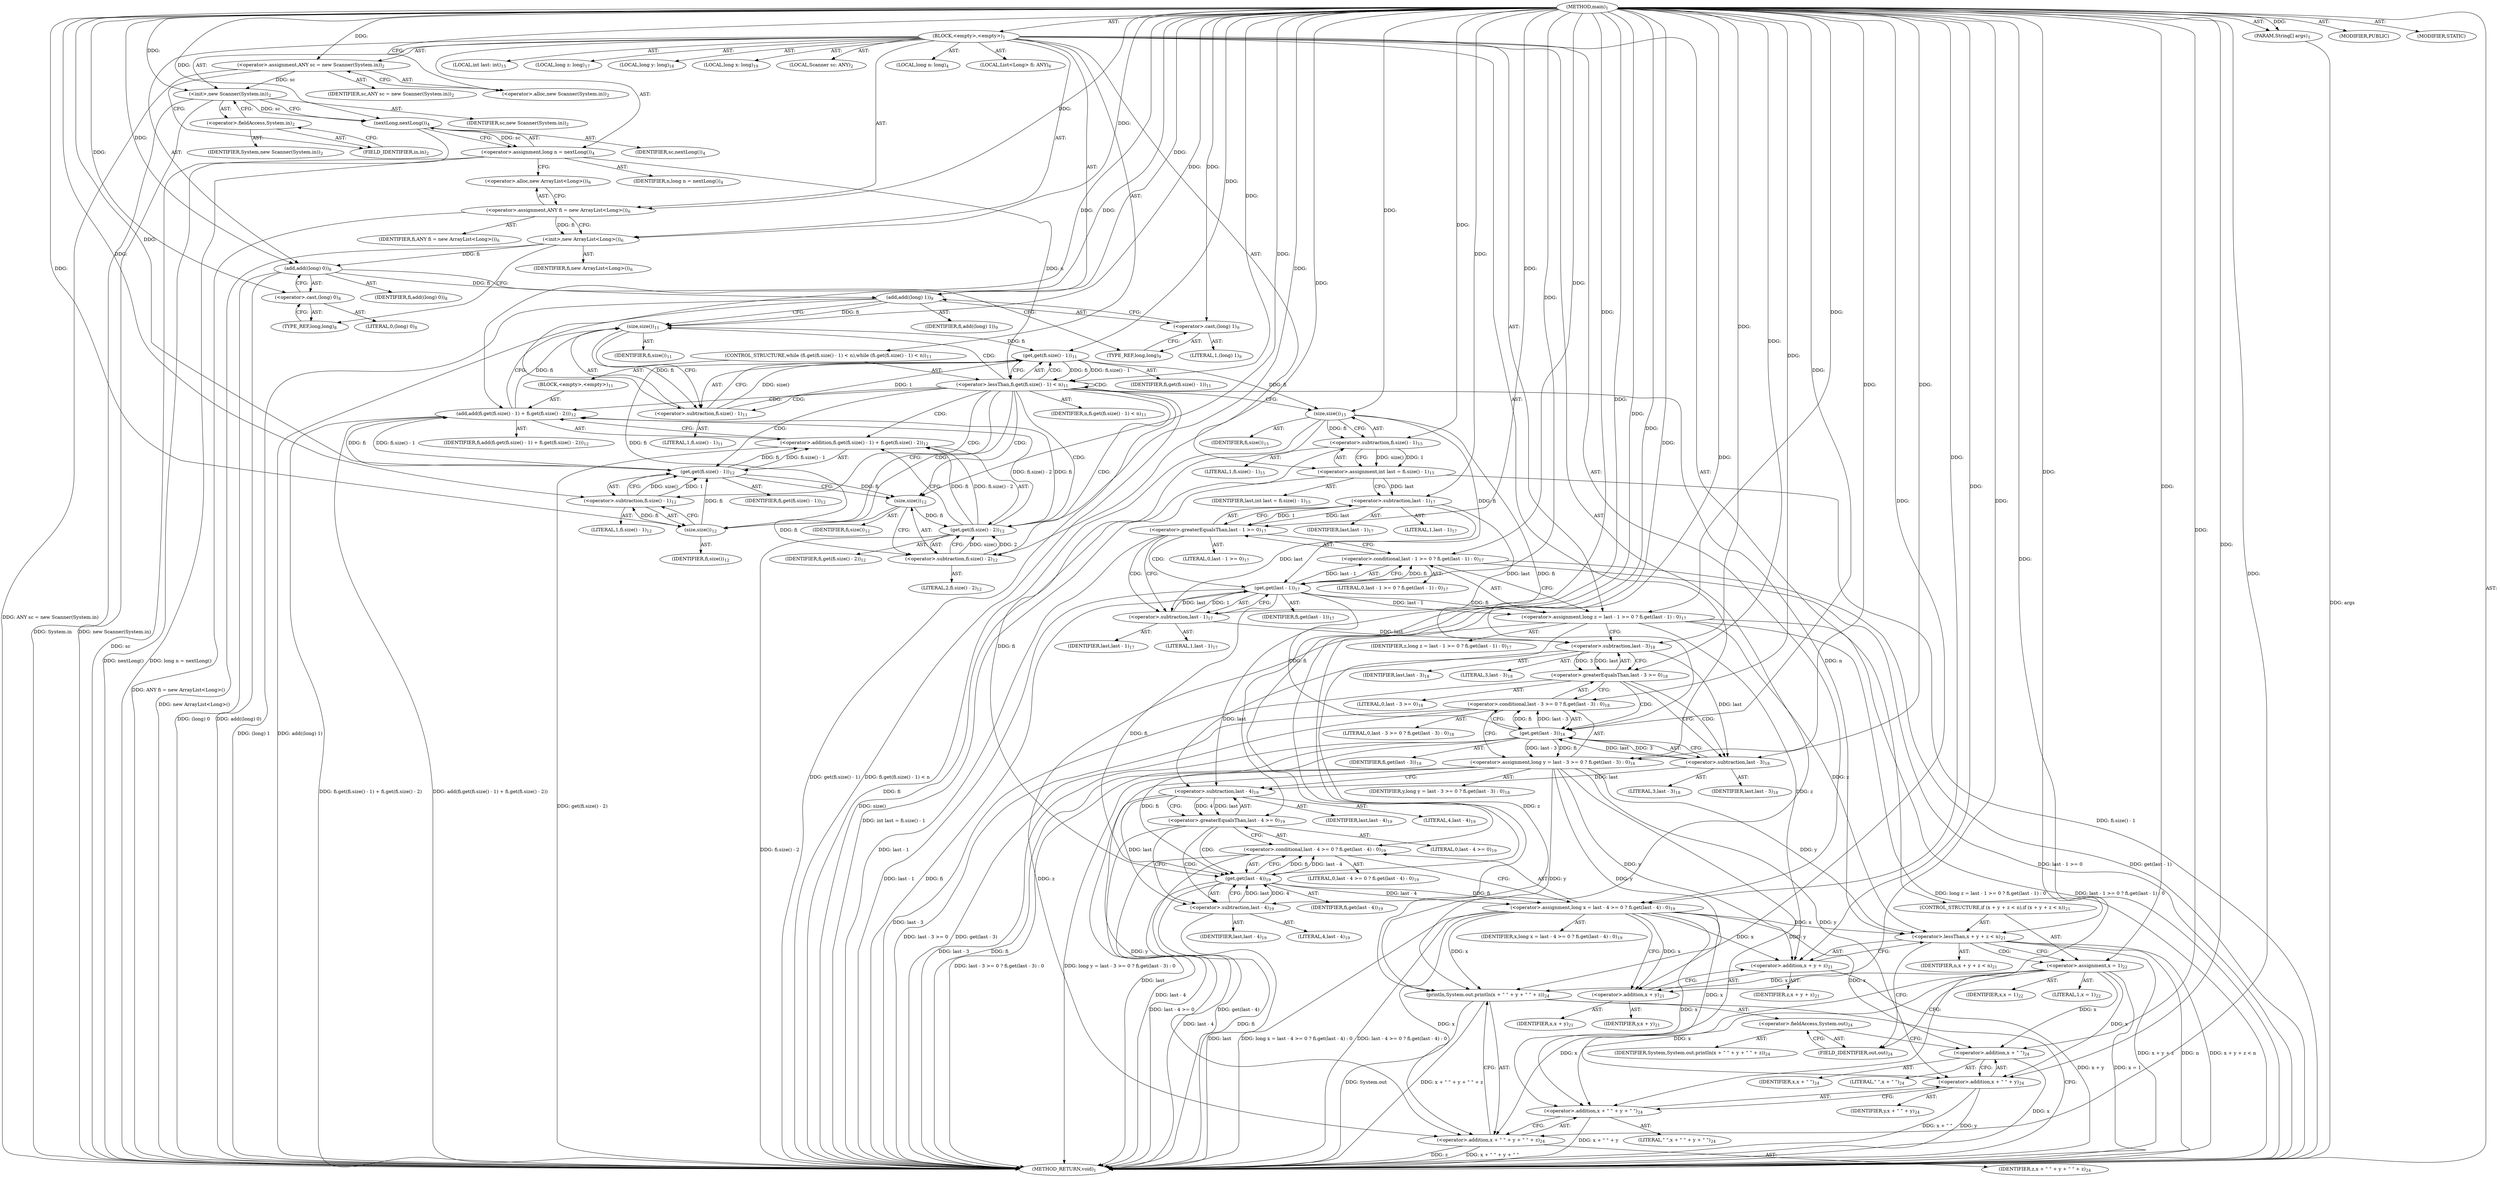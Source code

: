 digraph "main" {  
"21" [label = <(METHOD,main)<SUB>1</SUB>> ]
"22" [label = <(PARAM,String[] args)<SUB>1</SUB>> ]
"23" [label = <(BLOCK,&lt;empty&gt;,&lt;empty&gt;)<SUB>1</SUB>> ]
"4" [label = <(LOCAL,Scanner sc: ANY)<SUB>2</SUB>> ]
"24" [label = <(&lt;operator&gt;.assignment,ANY sc = new Scanner(System.in))<SUB>2</SUB>> ]
"25" [label = <(IDENTIFIER,sc,ANY sc = new Scanner(System.in))<SUB>2</SUB>> ]
"26" [label = <(&lt;operator&gt;.alloc,new Scanner(System.in))<SUB>2</SUB>> ]
"27" [label = <(&lt;init&gt;,new Scanner(System.in))<SUB>2</SUB>> ]
"3" [label = <(IDENTIFIER,sc,new Scanner(System.in))<SUB>2</SUB>> ]
"28" [label = <(&lt;operator&gt;.fieldAccess,System.in)<SUB>2</SUB>> ]
"29" [label = <(IDENTIFIER,System,new Scanner(System.in))<SUB>2</SUB>> ]
"30" [label = <(FIELD_IDENTIFIER,in,in)<SUB>2</SUB>> ]
"31" [label = <(LOCAL,long n: long)<SUB>4</SUB>> ]
"32" [label = <(&lt;operator&gt;.assignment,long n = nextLong())<SUB>4</SUB>> ]
"33" [label = <(IDENTIFIER,n,long n = nextLong())<SUB>4</SUB>> ]
"34" [label = <(nextLong,nextLong())<SUB>4</SUB>> ]
"35" [label = <(IDENTIFIER,sc,nextLong())<SUB>4</SUB>> ]
"6" [label = <(LOCAL,List&lt;Long&gt; fi: ANY)<SUB>6</SUB>> ]
"36" [label = <(&lt;operator&gt;.assignment,ANY fi = new ArrayList&lt;Long&gt;())<SUB>6</SUB>> ]
"37" [label = <(IDENTIFIER,fi,ANY fi = new ArrayList&lt;Long&gt;())<SUB>6</SUB>> ]
"38" [label = <(&lt;operator&gt;.alloc,new ArrayList&lt;Long&gt;())<SUB>6</SUB>> ]
"39" [label = <(&lt;init&gt;,new ArrayList&lt;Long&gt;())<SUB>6</SUB>> ]
"5" [label = <(IDENTIFIER,fi,new ArrayList&lt;Long&gt;())<SUB>6</SUB>> ]
"40" [label = <(add,add((long) 0))<SUB>8</SUB>> ]
"41" [label = <(IDENTIFIER,fi,add((long) 0))<SUB>8</SUB>> ]
"42" [label = <(&lt;operator&gt;.cast,(long) 0)<SUB>8</SUB>> ]
"43" [label = <(TYPE_REF,long,long)<SUB>8</SUB>> ]
"44" [label = <(LITERAL,0,(long) 0)<SUB>8</SUB>> ]
"45" [label = <(add,add((long) 1))<SUB>9</SUB>> ]
"46" [label = <(IDENTIFIER,fi,add((long) 1))<SUB>9</SUB>> ]
"47" [label = <(&lt;operator&gt;.cast,(long) 1)<SUB>9</SUB>> ]
"48" [label = <(TYPE_REF,long,long)<SUB>9</SUB>> ]
"49" [label = <(LITERAL,1,(long) 1)<SUB>9</SUB>> ]
"50" [label = <(CONTROL_STRUCTURE,while (fi.get(fi.size() - 1) &lt; n),while (fi.get(fi.size() - 1) &lt; n))<SUB>11</SUB>> ]
"51" [label = <(&lt;operator&gt;.lessThan,fi.get(fi.size() - 1) &lt; n)<SUB>11</SUB>> ]
"52" [label = <(get,get(fi.size() - 1))<SUB>11</SUB>> ]
"53" [label = <(IDENTIFIER,fi,get(fi.size() - 1))<SUB>11</SUB>> ]
"54" [label = <(&lt;operator&gt;.subtraction,fi.size() - 1)<SUB>11</SUB>> ]
"55" [label = <(size,size())<SUB>11</SUB>> ]
"56" [label = <(IDENTIFIER,fi,size())<SUB>11</SUB>> ]
"57" [label = <(LITERAL,1,fi.size() - 1)<SUB>11</SUB>> ]
"58" [label = <(IDENTIFIER,n,fi.get(fi.size() - 1) &lt; n)<SUB>11</SUB>> ]
"59" [label = <(BLOCK,&lt;empty&gt;,&lt;empty&gt;)<SUB>11</SUB>> ]
"60" [label = <(add,add(fi.get(fi.size() - 1) + fi.get(fi.size() - 2)))<SUB>12</SUB>> ]
"61" [label = <(IDENTIFIER,fi,add(fi.get(fi.size() - 1) + fi.get(fi.size() - 2)))<SUB>12</SUB>> ]
"62" [label = <(&lt;operator&gt;.addition,fi.get(fi.size() - 1) + fi.get(fi.size() - 2))<SUB>12</SUB>> ]
"63" [label = <(get,get(fi.size() - 1))<SUB>12</SUB>> ]
"64" [label = <(IDENTIFIER,fi,get(fi.size() - 1))<SUB>12</SUB>> ]
"65" [label = <(&lt;operator&gt;.subtraction,fi.size() - 1)<SUB>12</SUB>> ]
"66" [label = <(size,size())<SUB>12</SUB>> ]
"67" [label = <(IDENTIFIER,fi,size())<SUB>12</SUB>> ]
"68" [label = <(LITERAL,1,fi.size() - 1)<SUB>12</SUB>> ]
"69" [label = <(get,get(fi.size() - 2))<SUB>12</SUB>> ]
"70" [label = <(IDENTIFIER,fi,get(fi.size() - 2))<SUB>12</SUB>> ]
"71" [label = <(&lt;operator&gt;.subtraction,fi.size() - 2)<SUB>12</SUB>> ]
"72" [label = <(size,size())<SUB>12</SUB>> ]
"73" [label = <(IDENTIFIER,fi,size())<SUB>12</SUB>> ]
"74" [label = <(LITERAL,2,fi.size() - 2)<SUB>12</SUB>> ]
"75" [label = <(LOCAL,int last: int)<SUB>15</SUB>> ]
"76" [label = <(&lt;operator&gt;.assignment,int last = fi.size() - 1)<SUB>15</SUB>> ]
"77" [label = <(IDENTIFIER,last,int last = fi.size() - 1)<SUB>15</SUB>> ]
"78" [label = <(&lt;operator&gt;.subtraction,fi.size() - 1)<SUB>15</SUB>> ]
"79" [label = <(size,size())<SUB>15</SUB>> ]
"80" [label = <(IDENTIFIER,fi,size())<SUB>15</SUB>> ]
"81" [label = <(LITERAL,1,fi.size() - 1)<SUB>15</SUB>> ]
"82" [label = <(LOCAL,long z: long)<SUB>17</SUB>> ]
"83" [label = <(&lt;operator&gt;.assignment,long z = last - 1 &gt;= 0 ? fi.get(last - 1) : 0)<SUB>17</SUB>> ]
"84" [label = <(IDENTIFIER,z,long z = last - 1 &gt;= 0 ? fi.get(last - 1) : 0)<SUB>17</SUB>> ]
"85" [label = <(&lt;operator&gt;.conditional,last - 1 &gt;= 0 ? fi.get(last - 1) : 0)<SUB>17</SUB>> ]
"86" [label = <(&lt;operator&gt;.greaterEqualsThan,last - 1 &gt;= 0)<SUB>17</SUB>> ]
"87" [label = <(&lt;operator&gt;.subtraction,last - 1)<SUB>17</SUB>> ]
"88" [label = <(IDENTIFIER,last,last - 1)<SUB>17</SUB>> ]
"89" [label = <(LITERAL,1,last - 1)<SUB>17</SUB>> ]
"90" [label = <(LITERAL,0,last - 1 &gt;= 0)<SUB>17</SUB>> ]
"91" [label = <(get,get(last - 1))<SUB>17</SUB>> ]
"92" [label = <(IDENTIFIER,fi,get(last - 1))<SUB>17</SUB>> ]
"93" [label = <(&lt;operator&gt;.subtraction,last - 1)<SUB>17</SUB>> ]
"94" [label = <(IDENTIFIER,last,last - 1)<SUB>17</SUB>> ]
"95" [label = <(LITERAL,1,last - 1)<SUB>17</SUB>> ]
"96" [label = <(LITERAL,0,last - 1 &gt;= 0 ? fi.get(last - 1) : 0)<SUB>17</SUB>> ]
"97" [label = <(LOCAL,long y: long)<SUB>18</SUB>> ]
"98" [label = <(&lt;operator&gt;.assignment,long y = last - 3 &gt;= 0 ? fi.get(last - 3) : 0)<SUB>18</SUB>> ]
"99" [label = <(IDENTIFIER,y,long y = last - 3 &gt;= 0 ? fi.get(last - 3) : 0)<SUB>18</SUB>> ]
"100" [label = <(&lt;operator&gt;.conditional,last - 3 &gt;= 0 ? fi.get(last - 3) : 0)<SUB>18</SUB>> ]
"101" [label = <(&lt;operator&gt;.greaterEqualsThan,last - 3 &gt;= 0)<SUB>18</SUB>> ]
"102" [label = <(&lt;operator&gt;.subtraction,last - 3)<SUB>18</SUB>> ]
"103" [label = <(IDENTIFIER,last,last - 3)<SUB>18</SUB>> ]
"104" [label = <(LITERAL,3,last - 3)<SUB>18</SUB>> ]
"105" [label = <(LITERAL,0,last - 3 &gt;= 0)<SUB>18</SUB>> ]
"106" [label = <(get,get(last - 3))<SUB>18</SUB>> ]
"107" [label = <(IDENTIFIER,fi,get(last - 3))<SUB>18</SUB>> ]
"108" [label = <(&lt;operator&gt;.subtraction,last - 3)<SUB>18</SUB>> ]
"109" [label = <(IDENTIFIER,last,last - 3)<SUB>18</SUB>> ]
"110" [label = <(LITERAL,3,last - 3)<SUB>18</SUB>> ]
"111" [label = <(LITERAL,0,last - 3 &gt;= 0 ? fi.get(last - 3) : 0)<SUB>18</SUB>> ]
"112" [label = <(LOCAL,long x: long)<SUB>19</SUB>> ]
"113" [label = <(&lt;operator&gt;.assignment,long x = last - 4 &gt;= 0 ? fi.get(last - 4) : 0)<SUB>19</SUB>> ]
"114" [label = <(IDENTIFIER,x,long x = last - 4 &gt;= 0 ? fi.get(last - 4) : 0)<SUB>19</SUB>> ]
"115" [label = <(&lt;operator&gt;.conditional,last - 4 &gt;= 0 ? fi.get(last - 4) : 0)<SUB>19</SUB>> ]
"116" [label = <(&lt;operator&gt;.greaterEqualsThan,last - 4 &gt;= 0)<SUB>19</SUB>> ]
"117" [label = <(&lt;operator&gt;.subtraction,last - 4)<SUB>19</SUB>> ]
"118" [label = <(IDENTIFIER,last,last - 4)<SUB>19</SUB>> ]
"119" [label = <(LITERAL,4,last - 4)<SUB>19</SUB>> ]
"120" [label = <(LITERAL,0,last - 4 &gt;= 0)<SUB>19</SUB>> ]
"121" [label = <(get,get(last - 4))<SUB>19</SUB>> ]
"122" [label = <(IDENTIFIER,fi,get(last - 4))<SUB>19</SUB>> ]
"123" [label = <(&lt;operator&gt;.subtraction,last - 4)<SUB>19</SUB>> ]
"124" [label = <(IDENTIFIER,last,last - 4)<SUB>19</SUB>> ]
"125" [label = <(LITERAL,4,last - 4)<SUB>19</SUB>> ]
"126" [label = <(LITERAL,0,last - 4 &gt;= 0 ? fi.get(last - 4) : 0)<SUB>19</SUB>> ]
"127" [label = <(CONTROL_STRUCTURE,if (x + y + z &lt; n),if (x + y + z &lt; n))<SUB>21</SUB>> ]
"128" [label = <(&lt;operator&gt;.lessThan,x + y + z &lt; n)<SUB>21</SUB>> ]
"129" [label = <(&lt;operator&gt;.addition,x + y + z)<SUB>21</SUB>> ]
"130" [label = <(&lt;operator&gt;.addition,x + y)<SUB>21</SUB>> ]
"131" [label = <(IDENTIFIER,x,x + y)<SUB>21</SUB>> ]
"132" [label = <(IDENTIFIER,y,x + y)<SUB>21</SUB>> ]
"133" [label = <(IDENTIFIER,z,x + y + z)<SUB>21</SUB>> ]
"134" [label = <(IDENTIFIER,n,x + y + z &lt; n)<SUB>21</SUB>> ]
"135" [label = <(&lt;operator&gt;.assignment,x = 1)<SUB>22</SUB>> ]
"136" [label = <(IDENTIFIER,x,x = 1)<SUB>22</SUB>> ]
"137" [label = <(LITERAL,1,x = 1)<SUB>22</SUB>> ]
"138" [label = <(println,System.out.println(x + &quot; &quot; + y + &quot; &quot; + z))<SUB>24</SUB>> ]
"139" [label = <(&lt;operator&gt;.fieldAccess,System.out)<SUB>24</SUB>> ]
"140" [label = <(IDENTIFIER,System,System.out.println(x + &quot; &quot; + y + &quot; &quot; + z))<SUB>24</SUB>> ]
"141" [label = <(FIELD_IDENTIFIER,out,out)<SUB>24</SUB>> ]
"142" [label = <(&lt;operator&gt;.addition,x + &quot; &quot; + y + &quot; &quot; + z)<SUB>24</SUB>> ]
"143" [label = <(&lt;operator&gt;.addition,x + &quot; &quot; + y + &quot; &quot;)<SUB>24</SUB>> ]
"144" [label = <(&lt;operator&gt;.addition,x + &quot; &quot; + y)<SUB>24</SUB>> ]
"145" [label = <(&lt;operator&gt;.addition,x + &quot; &quot;)<SUB>24</SUB>> ]
"146" [label = <(IDENTIFIER,x,x + &quot; &quot;)<SUB>24</SUB>> ]
"147" [label = <(LITERAL,&quot; &quot;,x + &quot; &quot;)<SUB>24</SUB>> ]
"148" [label = <(IDENTIFIER,y,x + &quot; &quot; + y)<SUB>24</SUB>> ]
"149" [label = <(LITERAL,&quot; &quot;,x + &quot; &quot; + y + &quot; &quot;)<SUB>24</SUB>> ]
"150" [label = <(IDENTIFIER,z,x + &quot; &quot; + y + &quot; &quot; + z)<SUB>24</SUB>> ]
"151" [label = <(MODIFIER,PUBLIC)> ]
"152" [label = <(MODIFIER,STATIC)> ]
"153" [label = <(METHOD_RETURN,void)<SUB>1</SUB>> ]
  "21" -> "22"  [ label = "AST: "] 
  "21" -> "23"  [ label = "AST: "] 
  "21" -> "151"  [ label = "AST: "] 
  "21" -> "152"  [ label = "AST: "] 
  "21" -> "153"  [ label = "AST: "] 
  "23" -> "4"  [ label = "AST: "] 
  "23" -> "24"  [ label = "AST: "] 
  "23" -> "27"  [ label = "AST: "] 
  "23" -> "31"  [ label = "AST: "] 
  "23" -> "32"  [ label = "AST: "] 
  "23" -> "6"  [ label = "AST: "] 
  "23" -> "36"  [ label = "AST: "] 
  "23" -> "39"  [ label = "AST: "] 
  "23" -> "40"  [ label = "AST: "] 
  "23" -> "45"  [ label = "AST: "] 
  "23" -> "50"  [ label = "AST: "] 
  "23" -> "75"  [ label = "AST: "] 
  "23" -> "76"  [ label = "AST: "] 
  "23" -> "82"  [ label = "AST: "] 
  "23" -> "83"  [ label = "AST: "] 
  "23" -> "97"  [ label = "AST: "] 
  "23" -> "98"  [ label = "AST: "] 
  "23" -> "112"  [ label = "AST: "] 
  "23" -> "113"  [ label = "AST: "] 
  "23" -> "127"  [ label = "AST: "] 
  "23" -> "138"  [ label = "AST: "] 
  "24" -> "25"  [ label = "AST: "] 
  "24" -> "26"  [ label = "AST: "] 
  "27" -> "3"  [ label = "AST: "] 
  "27" -> "28"  [ label = "AST: "] 
  "28" -> "29"  [ label = "AST: "] 
  "28" -> "30"  [ label = "AST: "] 
  "32" -> "33"  [ label = "AST: "] 
  "32" -> "34"  [ label = "AST: "] 
  "34" -> "35"  [ label = "AST: "] 
  "36" -> "37"  [ label = "AST: "] 
  "36" -> "38"  [ label = "AST: "] 
  "39" -> "5"  [ label = "AST: "] 
  "40" -> "41"  [ label = "AST: "] 
  "40" -> "42"  [ label = "AST: "] 
  "42" -> "43"  [ label = "AST: "] 
  "42" -> "44"  [ label = "AST: "] 
  "45" -> "46"  [ label = "AST: "] 
  "45" -> "47"  [ label = "AST: "] 
  "47" -> "48"  [ label = "AST: "] 
  "47" -> "49"  [ label = "AST: "] 
  "50" -> "51"  [ label = "AST: "] 
  "50" -> "59"  [ label = "AST: "] 
  "51" -> "52"  [ label = "AST: "] 
  "51" -> "58"  [ label = "AST: "] 
  "52" -> "53"  [ label = "AST: "] 
  "52" -> "54"  [ label = "AST: "] 
  "54" -> "55"  [ label = "AST: "] 
  "54" -> "57"  [ label = "AST: "] 
  "55" -> "56"  [ label = "AST: "] 
  "59" -> "60"  [ label = "AST: "] 
  "60" -> "61"  [ label = "AST: "] 
  "60" -> "62"  [ label = "AST: "] 
  "62" -> "63"  [ label = "AST: "] 
  "62" -> "69"  [ label = "AST: "] 
  "63" -> "64"  [ label = "AST: "] 
  "63" -> "65"  [ label = "AST: "] 
  "65" -> "66"  [ label = "AST: "] 
  "65" -> "68"  [ label = "AST: "] 
  "66" -> "67"  [ label = "AST: "] 
  "69" -> "70"  [ label = "AST: "] 
  "69" -> "71"  [ label = "AST: "] 
  "71" -> "72"  [ label = "AST: "] 
  "71" -> "74"  [ label = "AST: "] 
  "72" -> "73"  [ label = "AST: "] 
  "76" -> "77"  [ label = "AST: "] 
  "76" -> "78"  [ label = "AST: "] 
  "78" -> "79"  [ label = "AST: "] 
  "78" -> "81"  [ label = "AST: "] 
  "79" -> "80"  [ label = "AST: "] 
  "83" -> "84"  [ label = "AST: "] 
  "83" -> "85"  [ label = "AST: "] 
  "85" -> "86"  [ label = "AST: "] 
  "85" -> "91"  [ label = "AST: "] 
  "85" -> "96"  [ label = "AST: "] 
  "86" -> "87"  [ label = "AST: "] 
  "86" -> "90"  [ label = "AST: "] 
  "87" -> "88"  [ label = "AST: "] 
  "87" -> "89"  [ label = "AST: "] 
  "91" -> "92"  [ label = "AST: "] 
  "91" -> "93"  [ label = "AST: "] 
  "93" -> "94"  [ label = "AST: "] 
  "93" -> "95"  [ label = "AST: "] 
  "98" -> "99"  [ label = "AST: "] 
  "98" -> "100"  [ label = "AST: "] 
  "100" -> "101"  [ label = "AST: "] 
  "100" -> "106"  [ label = "AST: "] 
  "100" -> "111"  [ label = "AST: "] 
  "101" -> "102"  [ label = "AST: "] 
  "101" -> "105"  [ label = "AST: "] 
  "102" -> "103"  [ label = "AST: "] 
  "102" -> "104"  [ label = "AST: "] 
  "106" -> "107"  [ label = "AST: "] 
  "106" -> "108"  [ label = "AST: "] 
  "108" -> "109"  [ label = "AST: "] 
  "108" -> "110"  [ label = "AST: "] 
  "113" -> "114"  [ label = "AST: "] 
  "113" -> "115"  [ label = "AST: "] 
  "115" -> "116"  [ label = "AST: "] 
  "115" -> "121"  [ label = "AST: "] 
  "115" -> "126"  [ label = "AST: "] 
  "116" -> "117"  [ label = "AST: "] 
  "116" -> "120"  [ label = "AST: "] 
  "117" -> "118"  [ label = "AST: "] 
  "117" -> "119"  [ label = "AST: "] 
  "121" -> "122"  [ label = "AST: "] 
  "121" -> "123"  [ label = "AST: "] 
  "123" -> "124"  [ label = "AST: "] 
  "123" -> "125"  [ label = "AST: "] 
  "127" -> "128"  [ label = "AST: "] 
  "127" -> "135"  [ label = "AST: "] 
  "128" -> "129"  [ label = "AST: "] 
  "128" -> "134"  [ label = "AST: "] 
  "129" -> "130"  [ label = "AST: "] 
  "129" -> "133"  [ label = "AST: "] 
  "130" -> "131"  [ label = "AST: "] 
  "130" -> "132"  [ label = "AST: "] 
  "135" -> "136"  [ label = "AST: "] 
  "135" -> "137"  [ label = "AST: "] 
  "138" -> "139"  [ label = "AST: "] 
  "138" -> "142"  [ label = "AST: "] 
  "139" -> "140"  [ label = "AST: "] 
  "139" -> "141"  [ label = "AST: "] 
  "142" -> "143"  [ label = "AST: "] 
  "142" -> "150"  [ label = "AST: "] 
  "143" -> "144"  [ label = "AST: "] 
  "143" -> "149"  [ label = "AST: "] 
  "144" -> "145"  [ label = "AST: "] 
  "144" -> "148"  [ label = "AST: "] 
  "145" -> "146"  [ label = "AST: "] 
  "145" -> "147"  [ label = "AST: "] 
  "24" -> "30"  [ label = "CFG: "] 
  "27" -> "34"  [ label = "CFG: "] 
  "32" -> "38"  [ label = "CFG: "] 
  "36" -> "39"  [ label = "CFG: "] 
  "39" -> "43"  [ label = "CFG: "] 
  "40" -> "48"  [ label = "CFG: "] 
  "45" -> "55"  [ label = "CFG: "] 
  "76" -> "87"  [ label = "CFG: "] 
  "83" -> "102"  [ label = "CFG: "] 
  "98" -> "117"  [ label = "CFG: "] 
  "113" -> "130"  [ label = "CFG: "] 
  "138" -> "153"  [ label = "CFG: "] 
  "26" -> "24"  [ label = "CFG: "] 
  "28" -> "27"  [ label = "CFG: "] 
  "34" -> "32"  [ label = "CFG: "] 
  "38" -> "36"  [ label = "CFG: "] 
  "42" -> "40"  [ label = "CFG: "] 
  "47" -> "45"  [ label = "CFG: "] 
  "51" -> "66"  [ label = "CFG: "] 
  "51" -> "79"  [ label = "CFG: "] 
  "78" -> "76"  [ label = "CFG: "] 
  "85" -> "83"  [ label = "CFG: "] 
  "100" -> "98"  [ label = "CFG: "] 
  "115" -> "113"  [ label = "CFG: "] 
  "128" -> "135"  [ label = "CFG: "] 
  "128" -> "141"  [ label = "CFG: "] 
  "135" -> "141"  [ label = "CFG: "] 
  "139" -> "145"  [ label = "CFG: "] 
  "142" -> "138"  [ label = "CFG: "] 
  "30" -> "28"  [ label = "CFG: "] 
  "43" -> "42"  [ label = "CFG: "] 
  "48" -> "47"  [ label = "CFG: "] 
  "52" -> "51"  [ label = "CFG: "] 
  "60" -> "55"  [ label = "CFG: "] 
  "79" -> "78"  [ label = "CFG: "] 
  "86" -> "93"  [ label = "CFG: "] 
  "86" -> "85"  [ label = "CFG: "] 
  "91" -> "85"  [ label = "CFG: "] 
  "101" -> "108"  [ label = "CFG: "] 
  "101" -> "100"  [ label = "CFG: "] 
  "106" -> "100"  [ label = "CFG: "] 
  "116" -> "123"  [ label = "CFG: "] 
  "116" -> "115"  [ label = "CFG: "] 
  "121" -> "115"  [ label = "CFG: "] 
  "129" -> "128"  [ label = "CFG: "] 
  "141" -> "139"  [ label = "CFG: "] 
  "143" -> "142"  [ label = "CFG: "] 
  "54" -> "52"  [ label = "CFG: "] 
  "62" -> "60"  [ label = "CFG: "] 
  "87" -> "86"  [ label = "CFG: "] 
  "93" -> "91"  [ label = "CFG: "] 
  "102" -> "101"  [ label = "CFG: "] 
  "108" -> "106"  [ label = "CFG: "] 
  "117" -> "116"  [ label = "CFG: "] 
  "123" -> "121"  [ label = "CFG: "] 
  "130" -> "129"  [ label = "CFG: "] 
  "144" -> "143"  [ label = "CFG: "] 
  "55" -> "54"  [ label = "CFG: "] 
  "63" -> "72"  [ label = "CFG: "] 
  "69" -> "62"  [ label = "CFG: "] 
  "145" -> "144"  [ label = "CFG: "] 
  "65" -> "63"  [ label = "CFG: "] 
  "71" -> "69"  [ label = "CFG: "] 
  "66" -> "65"  [ label = "CFG: "] 
  "72" -> "71"  [ label = "CFG: "] 
  "21" -> "26"  [ label = "CFG: "] 
  "22" -> "153"  [ label = "DDG: args"] 
  "24" -> "153"  [ label = "DDG: ANY sc = new Scanner(System.in)"] 
  "27" -> "153"  [ label = "DDG: System.in"] 
  "27" -> "153"  [ label = "DDG: new Scanner(System.in)"] 
  "34" -> "153"  [ label = "DDG: sc"] 
  "32" -> "153"  [ label = "DDG: nextLong()"] 
  "32" -> "153"  [ label = "DDG: long n = nextLong()"] 
  "36" -> "153"  [ label = "DDG: ANY fi = new ArrayList&lt;Long&gt;()"] 
  "39" -> "153"  [ label = "DDG: new ArrayList&lt;Long&gt;()"] 
  "40" -> "153"  [ label = "DDG: (long) 0"] 
  "40" -> "153"  [ label = "DDG: add((long) 0)"] 
  "45" -> "153"  [ label = "DDG: (long) 1"] 
  "45" -> "153"  [ label = "DDG: add((long) 1)"] 
  "51" -> "153"  [ label = "DDG: get(fi.size() - 1)"] 
  "51" -> "153"  [ label = "DDG: fi.get(fi.size() - 1) &lt; n"] 
  "79" -> "153"  [ label = "DDG: fi"] 
  "78" -> "153"  [ label = "DDG: size()"] 
  "76" -> "153"  [ label = "DDG: fi.size() - 1"] 
  "76" -> "153"  [ label = "DDG: int last = fi.size() - 1"] 
  "86" -> "153"  [ label = "DDG: last - 1"] 
  "85" -> "153"  [ label = "DDG: last - 1 &gt;= 0"] 
  "91" -> "153"  [ label = "DDG: fi"] 
  "91" -> "153"  [ label = "DDG: last - 1"] 
  "85" -> "153"  [ label = "DDG: get(last - 1)"] 
  "83" -> "153"  [ label = "DDG: last - 1 &gt;= 0 ? fi.get(last - 1) : 0"] 
  "83" -> "153"  [ label = "DDG: long z = last - 1 &gt;= 0 ? fi.get(last - 1) : 0"] 
  "101" -> "153"  [ label = "DDG: last - 3"] 
  "100" -> "153"  [ label = "DDG: last - 3 &gt;= 0"] 
  "106" -> "153"  [ label = "DDG: fi"] 
  "106" -> "153"  [ label = "DDG: last - 3"] 
  "100" -> "153"  [ label = "DDG: get(last - 3)"] 
  "98" -> "153"  [ label = "DDG: last - 3 &gt;= 0 ? fi.get(last - 3) : 0"] 
  "98" -> "153"  [ label = "DDG: long y = last - 3 &gt;= 0 ? fi.get(last - 3) : 0"] 
  "117" -> "153"  [ label = "DDG: last"] 
  "116" -> "153"  [ label = "DDG: last - 4"] 
  "115" -> "153"  [ label = "DDG: last - 4 &gt;= 0"] 
  "121" -> "153"  [ label = "DDG: fi"] 
  "123" -> "153"  [ label = "DDG: last"] 
  "121" -> "153"  [ label = "DDG: last - 4"] 
  "115" -> "153"  [ label = "DDG: get(last - 4)"] 
  "113" -> "153"  [ label = "DDG: last - 4 &gt;= 0 ? fi.get(last - 4) : 0"] 
  "113" -> "153"  [ label = "DDG: long x = last - 4 &gt;= 0 ? fi.get(last - 4) : 0"] 
  "129" -> "153"  [ label = "DDG: x + y"] 
  "128" -> "153"  [ label = "DDG: x + y + z"] 
  "128" -> "153"  [ label = "DDG: n"] 
  "128" -> "153"  [ label = "DDG: x + y + z &lt; n"] 
  "135" -> "153"  [ label = "DDG: x = 1"] 
  "138" -> "153"  [ label = "DDG: System.out"] 
  "145" -> "153"  [ label = "DDG: x"] 
  "144" -> "153"  [ label = "DDG: x + &quot; &quot;"] 
  "144" -> "153"  [ label = "DDG: y"] 
  "143" -> "153"  [ label = "DDG: x + &quot; &quot; + y"] 
  "142" -> "153"  [ label = "DDG: x + &quot; &quot; + y + &quot; &quot;"] 
  "142" -> "153"  [ label = "DDG: z"] 
  "138" -> "153"  [ label = "DDG: x + &quot; &quot; + y + &quot; &quot; + z"] 
  "69" -> "153"  [ label = "DDG: fi.size() - 2"] 
  "62" -> "153"  [ label = "DDG: get(fi.size() - 2)"] 
  "60" -> "153"  [ label = "DDG: fi.get(fi.size() - 1) + fi.get(fi.size() - 2)"] 
  "60" -> "153"  [ label = "DDG: add(fi.get(fi.size() - 1) + fi.get(fi.size() - 2))"] 
  "21" -> "22"  [ label = "DDG: "] 
  "21" -> "24"  [ label = "DDG: "] 
  "34" -> "32"  [ label = "DDG: sc"] 
  "21" -> "36"  [ label = "DDG: "] 
  "78" -> "76"  [ label = "DDG: size()"] 
  "78" -> "76"  [ label = "DDG: 1"] 
  "91" -> "83"  [ label = "DDG: fi"] 
  "91" -> "83"  [ label = "DDG: last - 1"] 
  "21" -> "83"  [ label = "DDG: "] 
  "106" -> "98"  [ label = "DDG: fi"] 
  "106" -> "98"  [ label = "DDG: last - 3"] 
  "21" -> "98"  [ label = "DDG: "] 
  "121" -> "113"  [ label = "DDG: fi"] 
  "121" -> "113"  [ label = "DDG: last - 4"] 
  "21" -> "113"  [ label = "DDG: "] 
  "24" -> "27"  [ label = "DDG: sc"] 
  "21" -> "27"  [ label = "DDG: "] 
  "36" -> "39"  [ label = "DDG: fi"] 
  "21" -> "39"  [ label = "DDG: "] 
  "39" -> "40"  [ label = "DDG: fi"] 
  "21" -> "40"  [ label = "DDG: "] 
  "40" -> "45"  [ label = "DDG: fi"] 
  "21" -> "45"  [ label = "DDG: "] 
  "21" -> "135"  [ label = "DDG: "] 
  "135" -> "138"  [ label = "DDG: x"] 
  "21" -> "138"  [ label = "DDG: "] 
  "113" -> "138"  [ label = "DDG: x"] 
  "98" -> "138"  [ label = "DDG: y"] 
  "83" -> "138"  [ label = "DDG: z"] 
  "27" -> "34"  [ label = "DDG: sc"] 
  "21" -> "34"  [ label = "DDG: "] 
  "21" -> "42"  [ label = "DDG: "] 
  "21" -> "47"  [ label = "DDG: "] 
  "52" -> "51"  [ label = "DDG: fi"] 
  "52" -> "51"  [ label = "DDG: fi.size() - 1"] 
  "32" -> "51"  [ label = "DDG: n"] 
  "21" -> "51"  [ label = "DDG: "] 
  "79" -> "78"  [ label = "DDG: fi"] 
  "21" -> "78"  [ label = "DDG: "] 
  "91" -> "85"  [ label = "DDG: fi"] 
  "91" -> "85"  [ label = "DDG: last - 1"] 
  "21" -> "85"  [ label = "DDG: "] 
  "106" -> "100"  [ label = "DDG: fi"] 
  "106" -> "100"  [ label = "DDG: last - 3"] 
  "21" -> "100"  [ label = "DDG: "] 
  "121" -> "115"  [ label = "DDG: fi"] 
  "121" -> "115"  [ label = "DDG: last - 4"] 
  "21" -> "115"  [ label = "DDG: "] 
  "113" -> "128"  [ label = "DDG: x"] 
  "21" -> "128"  [ label = "DDG: "] 
  "98" -> "128"  [ label = "DDG: y"] 
  "83" -> "128"  [ label = "DDG: z"] 
  "51" -> "128"  [ label = "DDG: n"] 
  "135" -> "142"  [ label = "DDG: x"] 
  "21" -> "142"  [ label = "DDG: "] 
  "113" -> "142"  [ label = "DDG: x"] 
  "98" -> "142"  [ label = "DDG: y"] 
  "83" -> "142"  [ label = "DDG: z"] 
  "55" -> "52"  [ label = "DDG: fi"] 
  "21" -> "52"  [ label = "DDG: "] 
  "54" -> "52"  [ label = "DDG: size()"] 
  "54" -> "52"  [ label = "DDG: 1"] 
  "69" -> "60"  [ label = "DDG: fi"] 
  "21" -> "60"  [ label = "DDG: "] 
  "63" -> "60"  [ label = "DDG: fi"] 
  "63" -> "60"  [ label = "DDG: fi.size() - 1"] 
  "69" -> "60"  [ label = "DDG: fi.size() - 2"] 
  "52" -> "79"  [ label = "DDG: fi"] 
  "21" -> "79"  [ label = "DDG: "] 
  "87" -> "86"  [ label = "DDG: last"] 
  "87" -> "86"  [ label = "DDG: 1"] 
  "21" -> "86"  [ label = "DDG: "] 
  "79" -> "91"  [ label = "DDG: fi"] 
  "21" -> "91"  [ label = "DDG: "] 
  "93" -> "91"  [ label = "DDG: last"] 
  "93" -> "91"  [ label = "DDG: 1"] 
  "102" -> "101"  [ label = "DDG: last"] 
  "102" -> "101"  [ label = "DDG: 3"] 
  "21" -> "101"  [ label = "DDG: "] 
  "79" -> "106"  [ label = "DDG: fi"] 
  "91" -> "106"  [ label = "DDG: fi"] 
  "21" -> "106"  [ label = "DDG: "] 
  "108" -> "106"  [ label = "DDG: last"] 
  "108" -> "106"  [ label = "DDG: 3"] 
  "117" -> "116"  [ label = "DDG: last"] 
  "117" -> "116"  [ label = "DDG: 4"] 
  "21" -> "116"  [ label = "DDG: "] 
  "79" -> "121"  [ label = "DDG: fi"] 
  "91" -> "121"  [ label = "DDG: fi"] 
  "106" -> "121"  [ label = "DDG: fi"] 
  "21" -> "121"  [ label = "DDG: "] 
  "123" -> "121"  [ label = "DDG: last"] 
  "123" -> "121"  [ label = "DDG: 4"] 
  "113" -> "129"  [ label = "DDG: x"] 
  "21" -> "129"  [ label = "DDG: "] 
  "98" -> "129"  [ label = "DDG: y"] 
  "83" -> "129"  [ label = "DDG: z"] 
  "135" -> "143"  [ label = "DDG: x"] 
  "21" -> "143"  [ label = "DDG: "] 
  "113" -> "143"  [ label = "DDG: x"] 
  "98" -> "143"  [ label = "DDG: y"] 
  "55" -> "54"  [ label = "DDG: fi"] 
  "21" -> "54"  [ label = "DDG: "] 
  "63" -> "62"  [ label = "DDG: fi"] 
  "63" -> "62"  [ label = "DDG: fi.size() - 1"] 
  "69" -> "62"  [ label = "DDG: fi"] 
  "69" -> "62"  [ label = "DDG: fi.size() - 2"] 
  "76" -> "87"  [ label = "DDG: last"] 
  "21" -> "87"  [ label = "DDG: "] 
  "87" -> "93"  [ label = "DDG: last"] 
  "21" -> "93"  [ label = "DDG: "] 
  "87" -> "102"  [ label = "DDG: last"] 
  "93" -> "102"  [ label = "DDG: last"] 
  "21" -> "102"  [ label = "DDG: "] 
  "102" -> "108"  [ label = "DDG: last"] 
  "21" -> "108"  [ label = "DDG: "] 
  "102" -> "117"  [ label = "DDG: last"] 
  "108" -> "117"  [ label = "DDG: last"] 
  "21" -> "117"  [ label = "DDG: "] 
  "117" -> "123"  [ label = "DDG: last"] 
  "21" -> "123"  [ label = "DDG: "] 
  "113" -> "130"  [ label = "DDG: x"] 
  "21" -> "130"  [ label = "DDG: "] 
  "98" -> "130"  [ label = "DDG: y"] 
  "135" -> "144"  [ label = "DDG: x"] 
  "21" -> "144"  [ label = "DDG: "] 
  "113" -> "144"  [ label = "DDG: x"] 
  "98" -> "144"  [ label = "DDG: y"] 
  "45" -> "55"  [ label = "DDG: fi"] 
  "60" -> "55"  [ label = "DDG: fi"] 
  "21" -> "55"  [ label = "DDG: "] 
  "66" -> "63"  [ label = "DDG: fi"] 
  "21" -> "63"  [ label = "DDG: "] 
  "65" -> "63"  [ label = "DDG: size()"] 
  "65" -> "63"  [ label = "DDG: 1"] 
  "72" -> "69"  [ label = "DDG: fi"] 
  "21" -> "69"  [ label = "DDG: "] 
  "71" -> "69"  [ label = "DDG: size()"] 
  "71" -> "69"  [ label = "DDG: 2"] 
  "135" -> "145"  [ label = "DDG: x"] 
  "21" -> "145"  [ label = "DDG: "] 
  "113" -> "145"  [ label = "DDG: x"] 
  "66" -> "65"  [ label = "DDG: fi"] 
  "21" -> "65"  [ label = "DDG: "] 
  "72" -> "71"  [ label = "DDG: fi"] 
  "21" -> "71"  [ label = "DDG: "] 
  "52" -> "66"  [ label = "DDG: fi"] 
  "21" -> "66"  [ label = "DDG: "] 
  "63" -> "72"  [ label = "DDG: fi"] 
  "21" -> "72"  [ label = "DDG: "] 
  "51" -> "60"  [ label = "CDG: "] 
  "51" -> "51"  [ label = "CDG: "] 
  "51" -> "66"  [ label = "CDG: "] 
  "51" -> "71"  [ label = "CDG: "] 
  "51" -> "52"  [ label = "CDG: "] 
  "51" -> "72"  [ label = "CDG: "] 
  "51" -> "69"  [ label = "CDG: "] 
  "51" -> "63"  [ label = "CDG: "] 
  "51" -> "65"  [ label = "CDG: "] 
  "51" -> "55"  [ label = "CDG: "] 
  "51" -> "54"  [ label = "CDG: "] 
  "51" -> "62"  [ label = "CDG: "] 
  "128" -> "135"  [ label = "CDG: "] 
  "86" -> "91"  [ label = "CDG: "] 
  "86" -> "93"  [ label = "CDG: "] 
  "101" -> "106"  [ label = "CDG: "] 
  "101" -> "108"  [ label = "CDG: "] 
  "116" -> "121"  [ label = "CDG: "] 
  "116" -> "123"  [ label = "CDG: "] 
}
